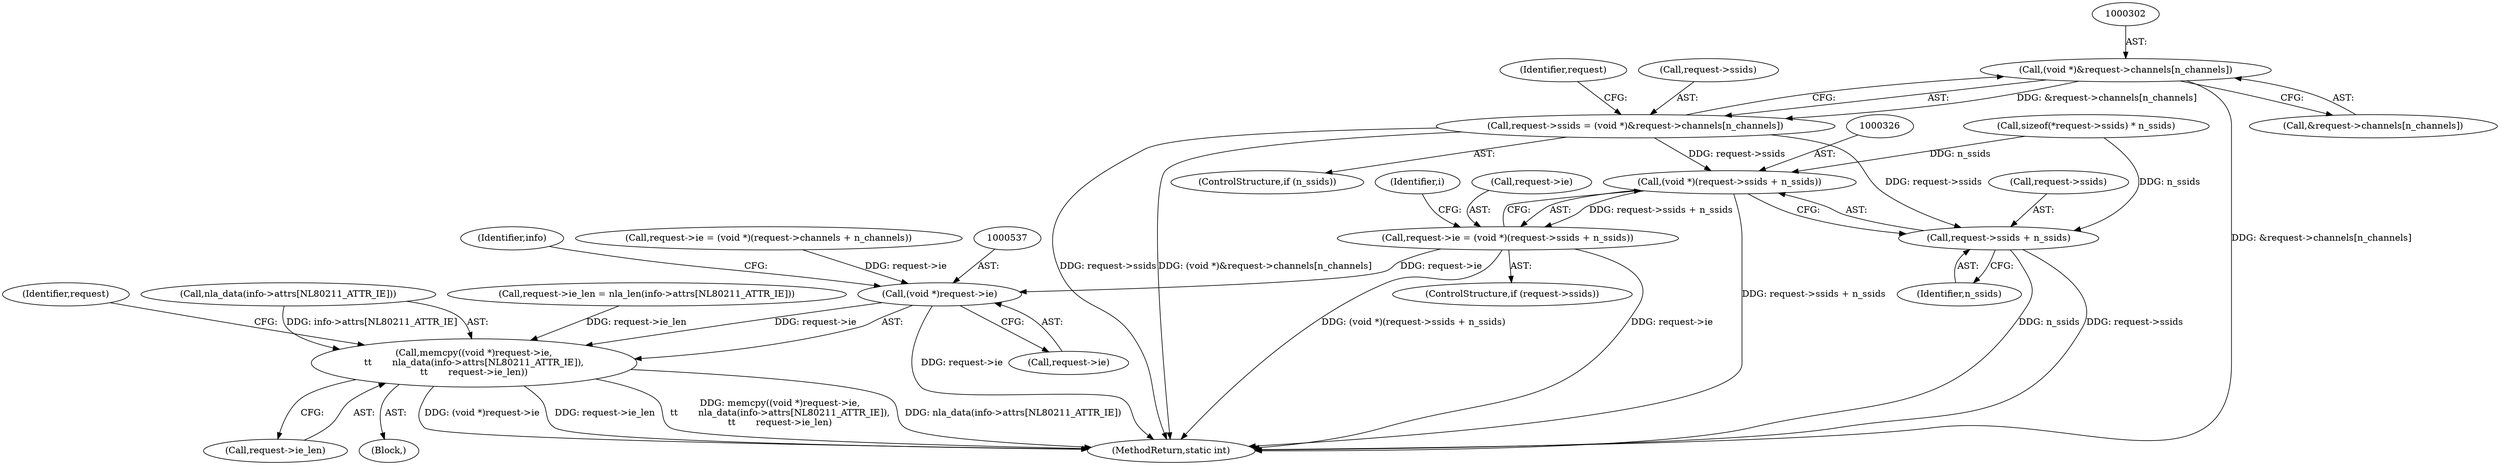 digraph "0_linux_208c72f4fe44fe09577e7975ba0e7fa0278f3d03_0@array" {
"1000301" [label="(Call,(void *)&request->channels[n_channels])"];
"1000297" [label="(Call,request->ssids = (void *)&request->channels[n_channels])"];
"1000325" [label="(Call,(void *)(request->ssids + n_ssids))"];
"1000321" [label="(Call,request->ie = (void *)(request->ssids + n_ssids))"];
"1000536" [label="(Call,(void *)request->ie)"];
"1000535" [label="(Call,memcpy((void *)request->ie,\n\t\t       nla_data(info->attrs[NL80211_ATTR_IE]),\n\t\t       request->ie_len))"];
"1000327" [label="(Call,request->ssids + n_ssids)"];
"1000327" [label="(Call,request->ssids + n_ssids)"];
"1000325" [label="(Call,(void *)(request->ssids + n_ssids))"];
"1000321" [label="(Call,request->ie = (void *)(request->ssids + n_ssids))"];
"1000345" [label="(Identifier,i)"];
"1000311" [label="(Identifier,request)"];
"1000552" [label="(Identifier,request)"];
"1000297" [label="(Call,request->ssids = (void *)&request->channels[n_channels])"];
"1000331" [label="(Identifier,n_ssids)"];
"1000303" [label="(Call,&request->channels[n_channels])"];
"1000301" [label="(Call,(void *)&request->channels[n_channels])"];
"1000295" [label="(ControlStructure,if (n_ssids))"];
"1000535" [label="(Call,memcpy((void *)request->ie,\n\t\t       nla_data(info->attrs[NL80211_ATTR_IE]),\n\t\t       request->ie_len))"];
"1000538" [label="(Call,request->ie)"];
"1000536" [label="(Call,(void *)request->ie)"];
"1000298" [label="(Call,request->ssids)"];
"1000544" [label="(Identifier,info)"];
"1000541" [label="(Call,nla_data(info->attrs[NL80211_ATTR_IE]))"];
"1000322" [label="(Call,request->ie)"];
"1000272" [label="(Call,sizeof(*request->ssids) * n_ssids)"];
"1000525" [label="(Call,request->ie_len = nla_len(info->attrs[NL80211_ATTR_IE]))"];
"1000547" [label="(Call,request->ie_len)"];
"1000598" [label="(MethodReturn,static int)"];
"1000524" [label="(Block,)"];
"1000333" [label="(Call,request->ie = (void *)(request->channels + n_channels))"];
"1000317" [label="(ControlStructure,if (request->ssids))"];
"1000328" [label="(Call,request->ssids)"];
"1000301" -> "1000297"  [label="AST: "];
"1000301" -> "1000303"  [label="CFG: "];
"1000302" -> "1000301"  [label="AST: "];
"1000303" -> "1000301"  [label="AST: "];
"1000297" -> "1000301"  [label="CFG: "];
"1000301" -> "1000598"  [label="DDG: &request->channels[n_channels]"];
"1000301" -> "1000297"  [label="DDG: &request->channels[n_channels]"];
"1000297" -> "1000295"  [label="AST: "];
"1000298" -> "1000297"  [label="AST: "];
"1000311" -> "1000297"  [label="CFG: "];
"1000297" -> "1000598"  [label="DDG: request->ssids"];
"1000297" -> "1000598"  [label="DDG: (void *)&request->channels[n_channels]"];
"1000297" -> "1000325"  [label="DDG: request->ssids"];
"1000297" -> "1000327"  [label="DDG: request->ssids"];
"1000325" -> "1000321"  [label="AST: "];
"1000325" -> "1000327"  [label="CFG: "];
"1000326" -> "1000325"  [label="AST: "];
"1000327" -> "1000325"  [label="AST: "];
"1000321" -> "1000325"  [label="CFG: "];
"1000325" -> "1000598"  [label="DDG: request->ssids + n_ssids"];
"1000325" -> "1000321"  [label="DDG: request->ssids + n_ssids"];
"1000272" -> "1000325"  [label="DDG: n_ssids"];
"1000321" -> "1000317"  [label="AST: "];
"1000322" -> "1000321"  [label="AST: "];
"1000345" -> "1000321"  [label="CFG: "];
"1000321" -> "1000598"  [label="DDG: request->ie"];
"1000321" -> "1000598"  [label="DDG: (void *)(request->ssids + n_ssids)"];
"1000321" -> "1000536"  [label="DDG: request->ie"];
"1000536" -> "1000535"  [label="AST: "];
"1000536" -> "1000538"  [label="CFG: "];
"1000537" -> "1000536"  [label="AST: "];
"1000538" -> "1000536"  [label="AST: "];
"1000544" -> "1000536"  [label="CFG: "];
"1000536" -> "1000598"  [label="DDG: request->ie"];
"1000536" -> "1000535"  [label="DDG: request->ie"];
"1000333" -> "1000536"  [label="DDG: request->ie"];
"1000535" -> "1000524"  [label="AST: "];
"1000535" -> "1000547"  [label="CFG: "];
"1000541" -> "1000535"  [label="AST: "];
"1000547" -> "1000535"  [label="AST: "];
"1000552" -> "1000535"  [label="CFG: "];
"1000535" -> "1000598"  [label="DDG: (void *)request->ie"];
"1000535" -> "1000598"  [label="DDG: request->ie_len"];
"1000535" -> "1000598"  [label="DDG: memcpy((void *)request->ie,\n\t\t       nla_data(info->attrs[NL80211_ATTR_IE]),\n\t\t       request->ie_len)"];
"1000535" -> "1000598"  [label="DDG: nla_data(info->attrs[NL80211_ATTR_IE])"];
"1000541" -> "1000535"  [label="DDG: info->attrs[NL80211_ATTR_IE]"];
"1000525" -> "1000535"  [label="DDG: request->ie_len"];
"1000327" -> "1000331"  [label="CFG: "];
"1000328" -> "1000327"  [label="AST: "];
"1000331" -> "1000327"  [label="AST: "];
"1000327" -> "1000598"  [label="DDG: n_ssids"];
"1000327" -> "1000598"  [label="DDG: request->ssids"];
"1000272" -> "1000327"  [label="DDG: n_ssids"];
}
